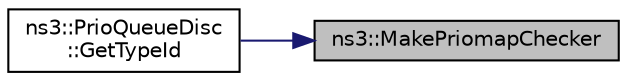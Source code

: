 digraph "ns3::MakePriomapChecker"
{
 // LATEX_PDF_SIZE
  edge [fontname="Helvetica",fontsize="10",labelfontname="Helvetica",labelfontsize="10"];
  node [fontname="Helvetica",fontsize="10",shape=record];
  rankdir="RL";
  Node1 [label="ns3::MakePriomapChecker",height=0.2,width=0.4,color="black", fillcolor="grey75", style="filled", fontcolor="black",tooltip=" "];
  Node1 -> Node2 [dir="back",color="midnightblue",fontsize="10",style="solid",fontname="Helvetica"];
  Node2 [label="ns3::PrioQueueDisc\l::GetTypeId",height=0.2,width=0.4,color="black", fillcolor="white", style="filled",URL="$classns3_1_1_prio_queue_disc.html#ade7c8b6d1b09faa218c4763d5da43f97",tooltip="Get the type ID."];
}
